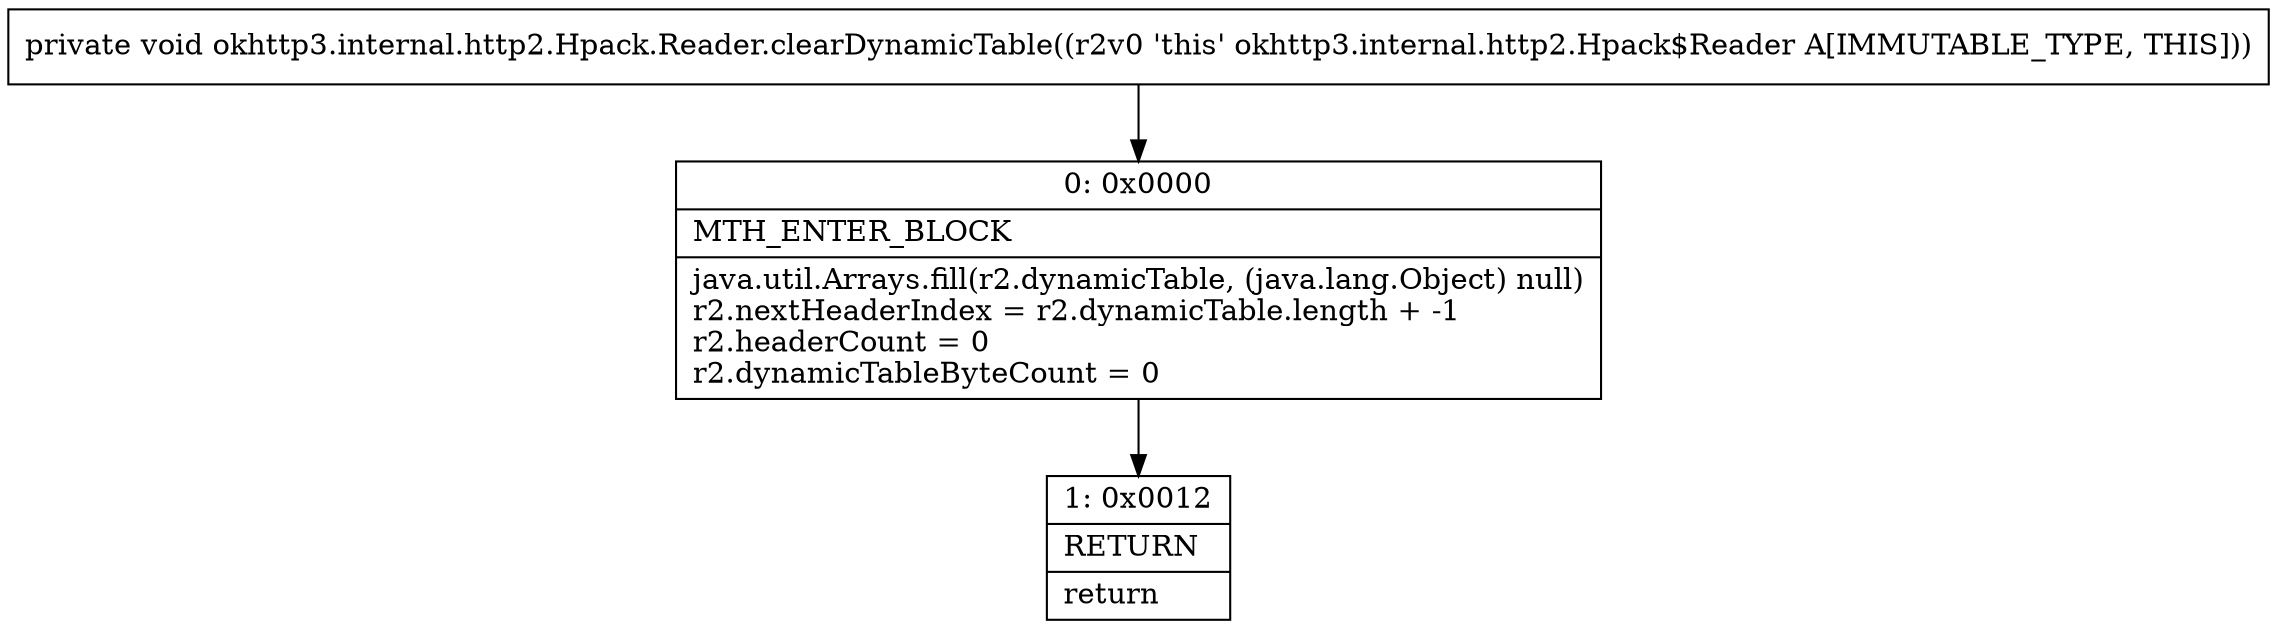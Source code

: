 digraph "CFG forokhttp3.internal.http2.Hpack.Reader.clearDynamicTable()V" {
Node_0 [shape=record,label="{0\:\ 0x0000|MTH_ENTER_BLOCK\l|java.util.Arrays.fill(r2.dynamicTable, (java.lang.Object) null)\lr2.nextHeaderIndex = r2.dynamicTable.length + \-1\lr2.headerCount = 0\lr2.dynamicTableByteCount = 0\l}"];
Node_1 [shape=record,label="{1\:\ 0x0012|RETURN\l|return\l}"];
MethodNode[shape=record,label="{private void okhttp3.internal.http2.Hpack.Reader.clearDynamicTable((r2v0 'this' okhttp3.internal.http2.Hpack$Reader A[IMMUTABLE_TYPE, THIS])) }"];
MethodNode -> Node_0;
Node_0 -> Node_1;
}

